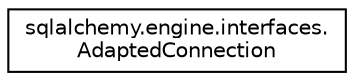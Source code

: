 digraph "Graphical Class Hierarchy"
{
 // LATEX_PDF_SIZE
  edge [fontname="Helvetica",fontsize="10",labelfontname="Helvetica",labelfontsize="10"];
  node [fontname="Helvetica",fontsize="10",shape=record];
  rankdir="LR";
  Node0 [label="sqlalchemy.engine.interfaces.\lAdaptedConnection",height=0.2,width=0.4,color="black", fillcolor="white", style="filled",URL="$classsqlalchemy_1_1engine_1_1interfaces_1_1AdaptedConnection.html",tooltip=" "];
}
